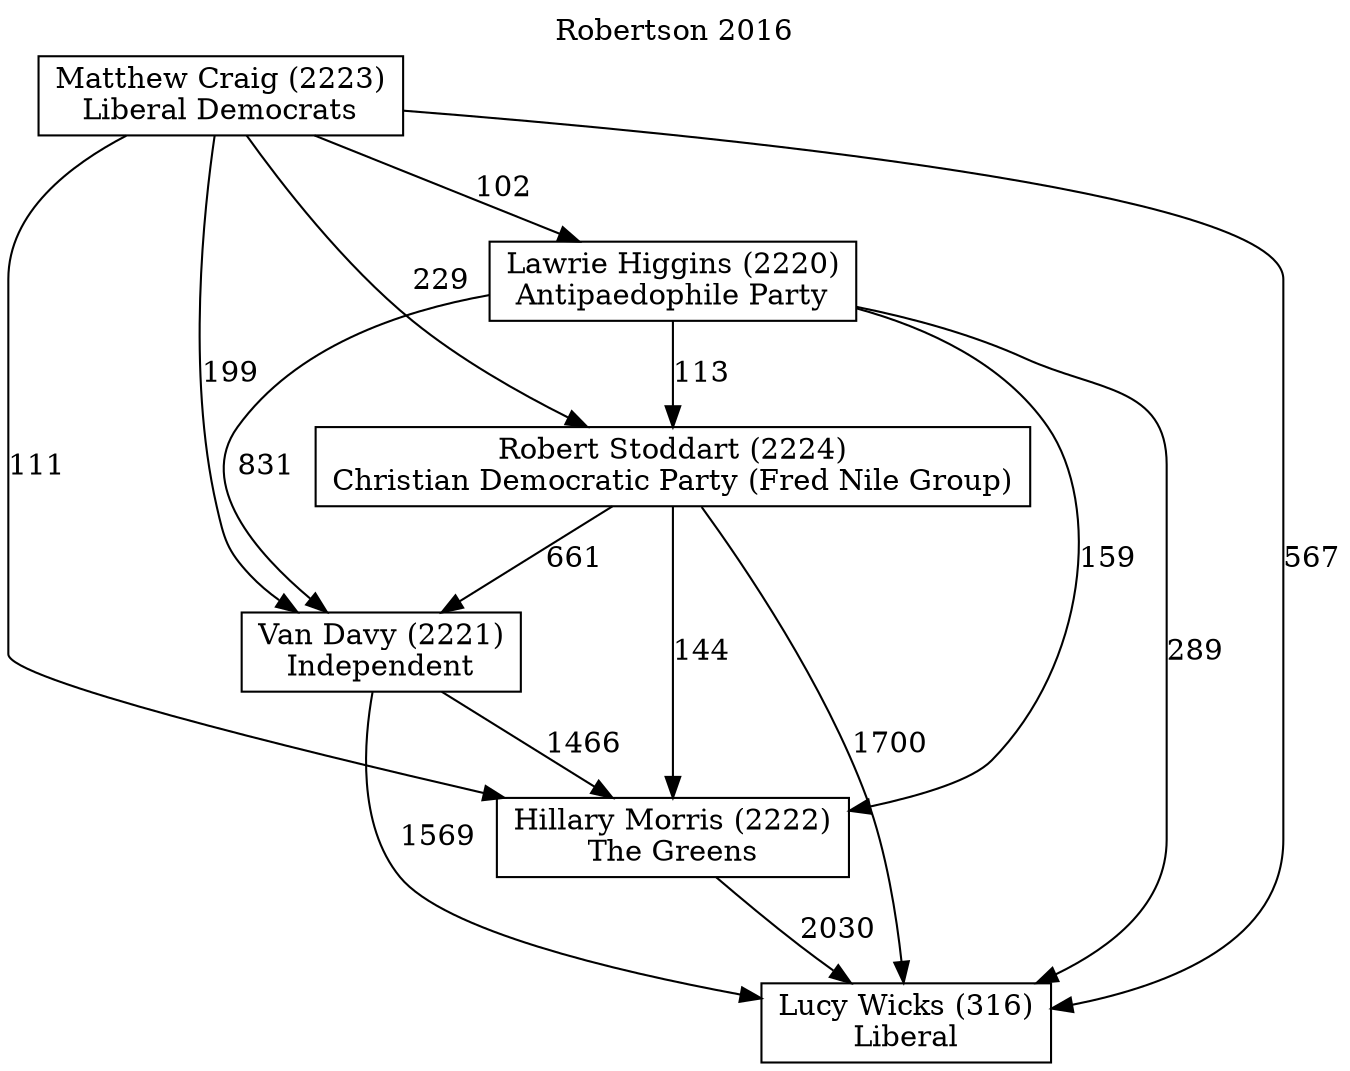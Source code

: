 // House preference flow
digraph "Lucy Wicks (316)_Robertson_2016" {
	graph [label="Robertson 2016" labelloc=t mclimit=10]
	node [shape=box]
	"Lawrie Higgins (2220)" [label="Lawrie Higgins (2220)
Antipaedophile Party"]
	"Robert Stoddart (2224)" [label="Robert Stoddart (2224)
Christian Democratic Party (Fred Nile Group)"]
	"Hillary Morris (2222)" [label="Hillary Morris (2222)
The Greens"]
	"Lucy Wicks (316)" [label="Lucy Wicks (316)
Liberal"]
	"Van Davy (2221)" [label="Van Davy (2221)
Independent"]
	"Matthew Craig (2223)" [label="Matthew Craig (2223)
Liberal Democrats"]
	"Van Davy (2221)" -> "Lucy Wicks (316)" [label=1569]
	"Robert Stoddart (2224)" -> "Lucy Wicks (316)" [label=1700]
	"Robert Stoddart (2224)" -> "Hillary Morris (2222)" [label=144]
	"Hillary Morris (2222)" -> "Lucy Wicks (316)" [label=2030]
	"Robert Stoddart (2224)" -> "Van Davy (2221)" [label=661]
	"Van Davy (2221)" -> "Hillary Morris (2222)" [label=1466]
	"Lawrie Higgins (2220)" -> "Van Davy (2221)" [label=831]
	"Matthew Craig (2223)" -> "Hillary Morris (2222)" [label=111]
	"Matthew Craig (2223)" -> "Van Davy (2221)" [label=199]
	"Matthew Craig (2223)" -> "Robert Stoddart (2224)" [label=229]
	"Matthew Craig (2223)" -> "Lucy Wicks (316)" [label=567]
	"Lawrie Higgins (2220)" -> "Robert Stoddart (2224)" [label=113]
	"Matthew Craig (2223)" -> "Lawrie Higgins (2220)" [label=102]
	"Lawrie Higgins (2220)" -> "Lucy Wicks (316)" [label=289]
	"Lawrie Higgins (2220)" -> "Hillary Morris (2222)" [label=159]
}
